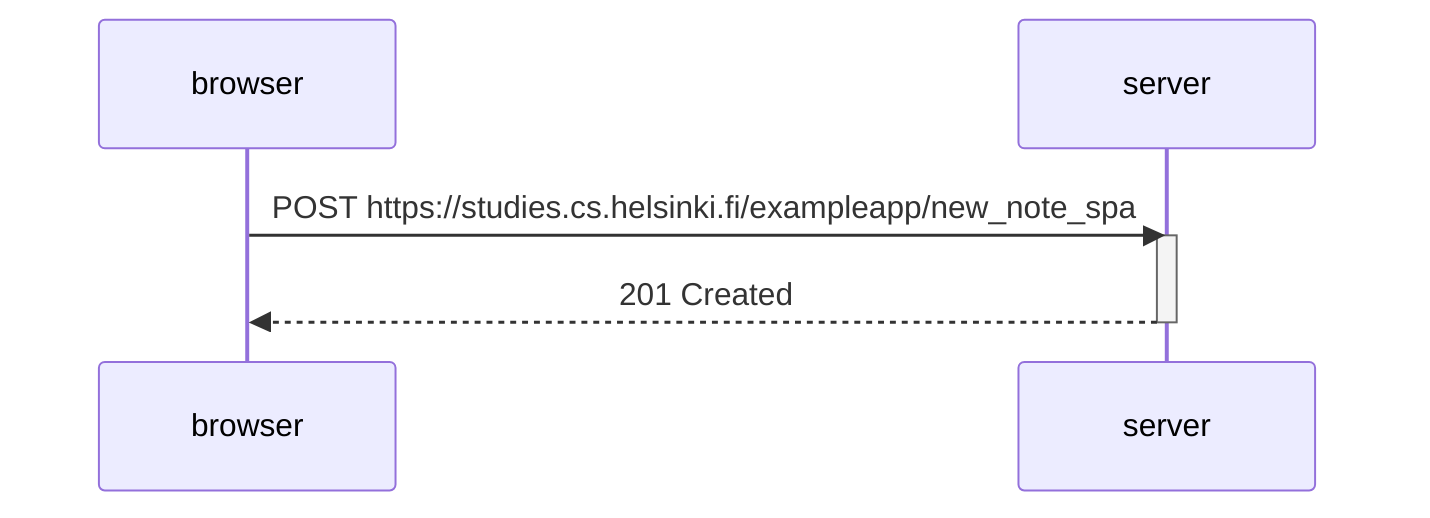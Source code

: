 sequenceDiagram
    participant browser
    participant server
    
    browser->>server: POST https://studies.cs.helsinki.fi/exampleapp/new_note_spa
    activate server
    server-->>browser: 201 Created
    deactivate server